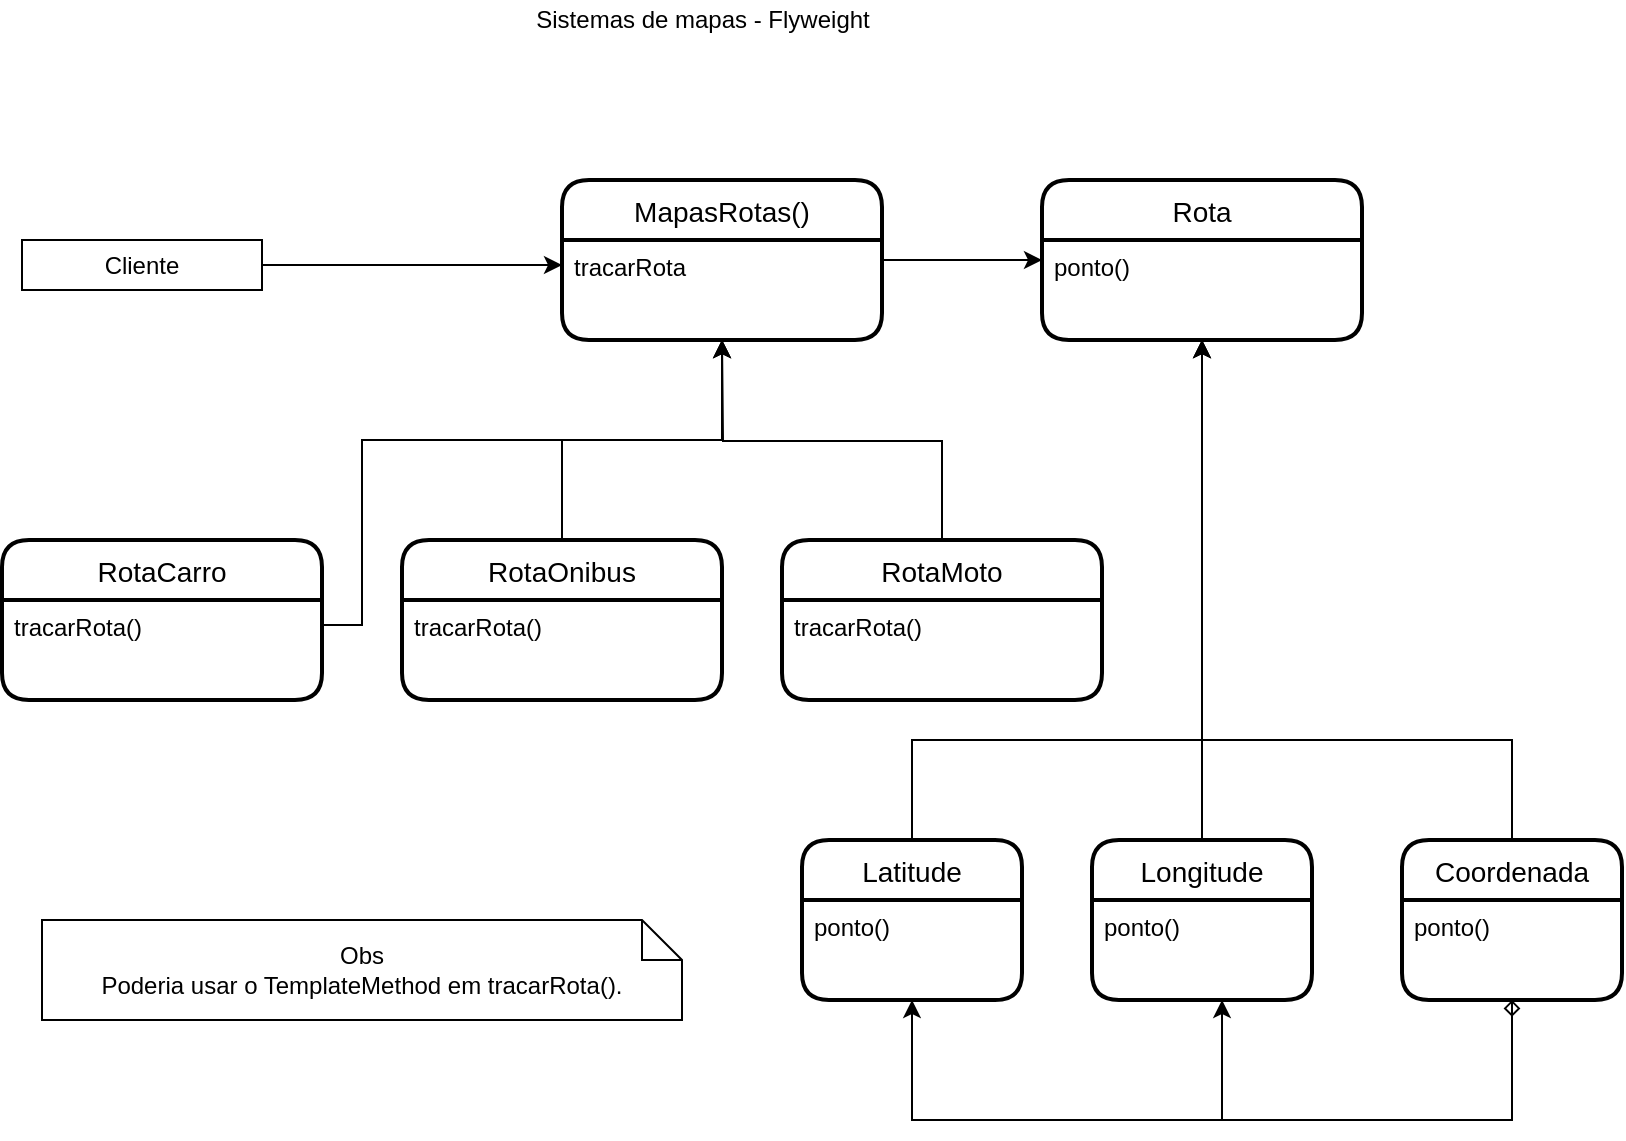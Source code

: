 <mxfile version="14.5.0" type="github" pages="2">
  <diagram id="C5RBs43oDa-KdzZeNtuy" name="Page-1">
    <mxGraphModel dx="462" dy="761" grid="1" gridSize="10" guides="1" tooltips="1" connect="1" arrows="1" fold="1" page="1" pageScale="1" pageWidth="1169" pageHeight="827" math="0" shadow="0">
      <root>
        <mxCell id="WIyWlLk6GJQsqaUBKTNV-0" />
        <mxCell id="WIyWlLk6GJQsqaUBKTNV-1" parent="WIyWlLk6GJQsqaUBKTNV-0" />
        <mxCell id="NgWSoo-fOcHoqoXjEku8-0" value="Sistemas de mapas - Flyweight" style="text;html=1;align=center;verticalAlign=middle;resizable=0;points=[];autosize=1;" vertex="1" parent="WIyWlLk6GJQsqaUBKTNV-1">
          <mxGeometry x="310" y="40" width="180" height="20" as="geometry" />
        </mxCell>
        <mxCell id="NgWSoo-fOcHoqoXjEku8-8" style="edgeStyle=orthogonalEdgeStyle;rounded=0;orthogonalLoop=1;jettySize=auto;html=1;exitX=1;exitY=0.5;exitDx=0;exitDy=0;entryX=0;entryY=0.25;entryDx=0;entryDy=0;startArrow=none;startFill=0;endArrow=classic;endFill=1;" edge="1" parent="WIyWlLk6GJQsqaUBKTNV-1" source="NgWSoo-fOcHoqoXjEku8-1" target="NgWSoo-fOcHoqoXjEku8-3">
          <mxGeometry relative="1" as="geometry" />
        </mxCell>
        <mxCell id="NgWSoo-fOcHoqoXjEku8-1" value="Cliente" style="rounded=0;whiteSpace=wrap;html=1;" vertex="1" parent="WIyWlLk6GJQsqaUBKTNV-1">
          <mxGeometry x="60" y="160" width="120" height="25" as="geometry" />
        </mxCell>
        <mxCell id="NgWSoo-fOcHoqoXjEku8-6" value="" style="edgeStyle=orthogonalEdgeStyle;rounded=0;orthogonalLoop=1;jettySize=auto;html=1;startArrow=none;startFill=0;endArrow=classic;endFill=1;" edge="1" parent="WIyWlLk6GJQsqaUBKTNV-1" source="NgWSoo-fOcHoqoXjEku8-2" target="NgWSoo-fOcHoqoXjEku8-4">
          <mxGeometry relative="1" as="geometry" />
        </mxCell>
        <mxCell id="NgWSoo-fOcHoqoXjEku8-2" value="MapasRotas()" style="swimlane;childLayout=stackLayout;horizontal=1;startSize=30;horizontalStack=0;rounded=1;fontSize=14;fontStyle=0;strokeWidth=2;resizeParent=0;resizeLast=1;shadow=0;dashed=0;align=center;" vertex="1" parent="WIyWlLk6GJQsqaUBKTNV-1">
          <mxGeometry x="330" y="130" width="160" height="80" as="geometry" />
        </mxCell>
        <mxCell id="NgWSoo-fOcHoqoXjEku8-3" value="tracarRota" style="align=left;strokeColor=none;fillColor=none;spacingLeft=4;fontSize=12;verticalAlign=top;resizable=0;rotatable=0;part=1;" vertex="1" parent="NgWSoo-fOcHoqoXjEku8-2">
          <mxGeometry y="30" width="160" height="50" as="geometry" />
        </mxCell>
        <mxCell id="NgWSoo-fOcHoqoXjEku8-4" value="Rota" style="swimlane;childLayout=stackLayout;horizontal=1;startSize=30;horizontalStack=0;rounded=1;fontSize=14;fontStyle=0;strokeWidth=2;resizeParent=0;resizeLast=1;shadow=0;dashed=0;align=center;" vertex="1" parent="WIyWlLk6GJQsqaUBKTNV-1">
          <mxGeometry x="570" y="130" width="160" height="80" as="geometry" />
        </mxCell>
        <mxCell id="NgWSoo-fOcHoqoXjEku8-5" value="ponto()" style="align=left;strokeColor=none;fillColor=none;spacingLeft=4;fontSize=12;verticalAlign=top;resizable=0;rotatable=0;part=1;" vertex="1" parent="NgWSoo-fOcHoqoXjEku8-4">
          <mxGeometry y="30" width="160" height="50" as="geometry" />
        </mxCell>
        <mxCell id="NgWSoo-fOcHoqoXjEku8-9" value="RotaCarro" style="swimlane;childLayout=stackLayout;horizontal=1;startSize=30;horizontalStack=0;rounded=1;fontSize=14;fontStyle=0;strokeWidth=2;resizeParent=0;resizeLast=1;shadow=0;dashed=0;align=center;" vertex="1" parent="WIyWlLk6GJQsqaUBKTNV-1">
          <mxGeometry x="50" y="310" width="160" height="80" as="geometry" />
        </mxCell>
        <mxCell id="NgWSoo-fOcHoqoXjEku8-10" value="tracarRota()" style="align=left;strokeColor=none;fillColor=none;spacingLeft=4;fontSize=12;verticalAlign=top;resizable=0;rotatable=0;part=1;" vertex="1" parent="NgWSoo-fOcHoqoXjEku8-9">
          <mxGeometry y="30" width="160" height="50" as="geometry" />
        </mxCell>
        <mxCell id="NgWSoo-fOcHoqoXjEku8-16" style="edgeStyle=orthogonalEdgeStyle;rounded=0;orthogonalLoop=1;jettySize=auto;html=1;exitX=0.5;exitY=0;exitDx=0;exitDy=0;entryX=0.5;entryY=1;entryDx=0;entryDy=0;startArrow=none;startFill=0;endArrow=classic;endFill=1;" edge="1" parent="WIyWlLk6GJQsqaUBKTNV-1" source="NgWSoo-fOcHoqoXjEku8-11" target="NgWSoo-fOcHoqoXjEku8-3">
          <mxGeometry relative="1" as="geometry" />
        </mxCell>
        <mxCell id="NgWSoo-fOcHoqoXjEku8-11" value="RotaOnibus" style="swimlane;childLayout=stackLayout;horizontal=1;startSize=30;horizontalStack=0;rounded=1;fontSize=14;fontStyle=0;strokeWidth=2;resizeParent=0;resizeLast=1;shadow=0;dashed=0;align=center;" vertex="1" parent="WIyWlLk6GJQsqaUBKTNV-1">
          <mxGeometry x="250" y="310" width="160" height="80" as="geometry" />
        </mxCell>
        <mxCell id="NgWSoo-fOcHoqoXjEku8-12" value="tracarRota()" style="align=left;strokeColor=none;fillColor=none;spacingLeft=4;fontSize=12;verticalAlign=top;resizable=0;rotatable=0;part=1;" vertex="1" parent="NgWSoo-fOcHoqoXjEku8-11">
          <mxGeometry y="30" width="160" height="50" as="geometry" />
        </mxCell>
        <mxCell id="NgWSoo-fOcHoqoXjEku8-17" style="edgeStyle=orthogonalEdgeStyle;rounded=0;orthogonalLoop=1;jettySize=auto;html=1;exitX=0.5;exitY=0;exitDx=0;exitDy=0;startArrow=none;startFill=0;endArrow=classic;endFill=1;" edge="1" parent="WIyWlLk6GJQsqaUBKTNV-1" source="NgWSoo-fOcHoqoXjEku8-13">
          <mxGeometry relative="1" as="geometry">
            <mxPoint x="410" y="210" as="targetPoint" />
          </mxGeometry>
        </mxCell>
        <mxCell id="NgWSoo-fOcHoqoXjEku8-13" value="RotaMoto" style="swimlane;childLayout=stackLayout;horizontal=1;startSize=30;horizontalStack=0;rounded=1;fontSize=14;fontStyle=0;strokeWidth=2;resizeParent=0;resizeLast=1;shadow=0;dashed=0;align=center;" vertex="1" parent="WIyWlLk6GJQsqaUBKTNV-1">
          <mxGeometry x="440" y="310" width="160" height="80" as="geometry" />
        </mxCell>
        <mxCell id="NgWSoo-fOcHoqoXjEku8-14" value="tracarRota()" style="align=left;strokeColor=none;fillColor=none;spacingLeft=4;fontSize=12;verticalAlign=top;resizable=0;rotatable=0;part=1;" vertex="1" parent="NgWSoo-fOcHoqoXjEku8-13">
          <mxGeometry y="30" width="160" height="50" as="geometry" />
        </mxCell>
        <mxCell id="NgWSoo-fOcHoqoXjEku8-15" style="edgeStyle=orthogonalEdgeStyle;rounded=0;orthogonalLoop=1;jettySize=auto;html=1;exitX=1;exitY=0.25;exitDx=0;exitDy=0;startArrow=none;startFill=0;endArrow=classic;endFill=1;" edge="1" parent="WIyWlLk6GJQsqaUBKTNV-1" source="NgWSoo-fOcHoqoXjEku8-10" target="NgWSoo-fOcHoqoXjEku8-3">
          <mxGeometry relative="1" as="geometry">
            <Array as="points">
              <mxPoint x="230" y="353" />
              <mxPoint x="230" y="260" />
              <mxPoint x="410" y="260" />
            </Array>
          </mxGeometry>
        </mxCell>
        <mxCell id="NgWSoo-fOcHoqoXjEku8-25" style="edgeStyle=orthogonalEdgeStyle;rounded=0;orthogonalLoop=1;jettySize=auto;html=1;exitX=0.5;exitY=0;exitDx=0;exitDy=0;entryX=0.5;entryY=1;entryDx=0;entryDy=0;startArrow=none;startFill=0;endArrow=classic;endFill=1;" edge="1" parent="WIyWlLk6GJQsqaUBKTNV-1" source="NgWSoo-fOcHoqoXjEku8-18" target="NgWSoo-fOcHoqoXjEku8-5">
          <mxGeometry relative="1" as="geometry">
            <Array as="points">
              <mxPoint x="505" y="410" />
              <mxPoint x="650" y="410" />
            </Array>
          </mxGeometry>
        </mxCell>
        <mxCell id="NgWSoo-fOcHoqoXjEku8-18" value="Latitude" style="swimlane;childLayout=stackLayout;horizontal=1;startSize=30;horizontalStack=0;rounded=1;fontSize=14;fontStyle=0;strokeWidth=2;resizeParent=0;resizeLast=1;shadow=0;dashed=0;align=center;" vertex="1" parent="WIyWlLk6GJQsqaUBKTNV-1">
          <mxGeometry x="450" y="460" width="110" height="80" as="geometry" />
        </mxCell>
        <mxCell id="NgWSoo-fOcHoqoXjEku8-19" value="ponto()" style="align=left;strokeColor=none;fillColor=none;spacingLeft=4;fontSize=12;verticalAlign=top;resizable=0;rotatable=0;part=1;" vertex="1" parent="NgWSoo-fOcHoqoXjEku8-18">
          <mxGeometry y="30" width="110" height="50" as="geometry" />
        </mxCell>
        <mxCell id="NgWSoo-fOcHoqoXjEku8-24" style="edgeStyle=orthogonalEdgeStyle;rounded=0;orthogonalLoop=1;jettySize=auto;html=1;exitX=0.5;exitY=0;exitDx=0;exitDy=0;entryX=0.5;entryY=1;entryDx=0;entryDy=0;startArrow=none;startFill=0;endArrow=classic;endFill=1;" edge="1" parent="WIyWlLk6GJQsqaUBKTNV-1" source="NgWSoo-fOcHoqoXjEku8-20" target="NgWSoo-fOcHoqoXjEku8-4">
          <mxGeometry relative="1" as="geometry" />
        </mxCell>
        <mxCell id="NgWSoo-fOcHoqoXjEku8-20" value="Longitude" style="swimlane;childLayout=stackLayout;horizontal=1;startSize=30;horizontalStack=0;rounded=1;fontSize=14;fontStyle=0;strokeWidth=2;resizeParent=0;resizeLast=1;shadow=0;dashed=0;align=center;" vertex="1" parent="WIyWlLk6GJQsqaUBKTNV-1">
          <mxGeometry x="595" y="460" width="110" height="80" as="geometry" />
        </mxCell>
        <mxCell id="NgWSoo-fOcHoqoXjEku8-21" value="ponto()" style="align=left;strokeColor=none;fillColor=none;spacingLeft=4;fontSize=12;verticalAlign=top;resizable=0;rotatable=0;part=1;" vertex="1" parent="NgWSoo-fOcHoqoXjEku8-20">
          <mxGeometry y="30" width="110" height="50" as="geometry" />
        </mxCell>
        <mxCell id="NgWSoo-fOcHoqoXjEku8-26" style="edgeStyle=orthogonalEdgeStyle;rounded=0;orthogonalLoop=1;jettySize=auto;html=1;exitX=0.5;exitY=0;exitDx=0;exitDy=0;entryX=0.5;entryY=1;entryDx=0;entryDy=0;startArrow=none;startFill=0;endArrow=classic;endFill=1;" edge="1" parent="WIyWlLk6GJQsqaUBKTNV-1" source="NgWSoo-fOcHoqoXjEku8-22" target="NgWSoo-fOcHoqoXjEku8-5">
          <mxGeometry relative="1" as="geometry">
            <Array as="points">
              <mxPoint x="805" y="410" />
              <mxPoint x="650" y="410" />
            </Array>
          </mxGeometry>
        </mxCell>
        <mxCell id="NgWSoo-fOcHoqoXjEku8-22" value="Coordenada" style="swimlane;childLayout=stackLayout;horizontal=1;startSize=30;horizontalStack=0;rounded=1;fontSize=14;fontStyle=0;strokeWidth=2;resizeParent=0;resizeLast=1;shadow=0;dashed=0;align=center;" vertex="1" parent="WIyWlLk6GJQsqaUBKTNV-1">
          <mxGeometry x="750" y="460" width="110" height="80" as="geometry" />
        </mxCell>
        <mxCell id="NgWSoo-fOcHoqoXjEku8-23" value="ponto()" style="align=left;strokeColor=none;fillColor=none;spacingLeft=4;fontSize=12;verticalAlign=top;resizable=0;rotatable=0;part=1;" vertex="1" parent="NgWSoo-fOcHoqoXjEku8-22">
          <mxGeometry y="30" width="110" height="50" as="geometry" />
        </mxCell>
        <mxCell id="NgWSoo-fOcHoqoXjEku8-27" style="edgeStyle=orthogonalEdgeStyle;rounded=0;orthogonalLoop=1;jettySize=auto;html=1;exitX=0.5;exitY=1;exitDx=0;exitDy=0;entryX=0.591;entryY=1;entryDx=0;entryDy=0;entryPerimeter=0;startArrow=none;startFill=0;endArrow=classic;endFill=1;" edge="1" parent="WIyWlLk6GJQsqaUBKTNV-1" source="NgWSoo-fOcHoqoXjEku8-23" target="NgWSoo-fOcHoqoXjEku8-21">
          <mxGeometry relative="1" as="geometry">
            <Array as="points">
              <mxPoint x="805" y="600" />
              <mxPoint x="660" y="600" />
            </Array>
          </mxGeometry>
        </mxCell>
        <mxCell id="NgWSoo-fOcHoqoXjEku8-28" style="edgeStyle=orthogonalEdgeStyle;rounded=0;orthogonalLoop=1;jettySize=auto;html=1;exitX=0.5;exitY=1;exitDx=0;exitDy=0;entryX=0.5;entryY=1;entryDx=0;entryDy=0;startArrow=diamond;startFill=0;endArrow=classic;endFill=1;" edge="1" parent="WIyWlLk6GJQsqaUBKTNV-1" source="NgWSoo-fOcHoqoXjEku8-23" target="NgWSoo-fOcHoqoXjEku8-19">
          <mxGeometry relative="1" as="geometry">
            <Array as="points">
              <mxPoint x="805" y="600" />
              <mxPoint x="505" y="600" />
            </Array>
          </mxGeometry>
        </mxCell>
        <mxCell id="NgWSoo-fOcHoqoXjEku8-29" value="Obs&lt;br&gt;Poderia usar o TemplateMethod em tracarRota()." style="shape=note;size=20;whiteSpace=wrap;html=1;" vertex="1" parent="WIyWlLk6GJQsqaUBKTNV-1">
          <mxGeometry x="70" y="500" width="320" height="50" as="geometry" />
        </mxCell>
      </root>
    </mxGraphModel>
  </diagram>
  <diagram id="gJvPcWavC9v2vCjyj011" name="Page-2">
    <mxGraphModel dx="462" dy="761" grid="1" gridSize="10" guides="1" tooltips="1" connect="1" arrows="1" fold="1" page="1" pageScale="1" pageWidth="1169" pageHeight="827" math="0" shadow="0">
      <root>
        <mxCell id="MA_nOqeNWP1o4pDqXl-5-0" />
        <mxCell id="MA_nOqeNWP1o4pDqXl-5-1" parent="MA_nOqeNWP1o4pDqXl-5-0" />
        <mxCell id="xGOv_8FkbYRrHrn0Y51W-0" value="Sistema Mercado - composite" style="text;html=1;align=center;verticalAlign=middle;resizable=0;points=[];autosize=1;" parent="MA_nOqeNWP1o4pDqXl-5-1" vertex="1">
          <mxGeometry x="315" y="60" width="170" height="20" as="geometry" />
        </mxCell>
        <mxCell id="KHovgpTRXys591jNcEs--4" style="edgeStyle=orthogonalEdgeStyle;rounded=0;orthogonalLoop=1;jettySize=auto;html=1;exitX=1;exitY=0.5;exitDx=0;exitDy=0;entryX=0;entryY=0.25;entryDx=0;entryDy=0;startArrow=none;startFill=0;endArrow=classic;endFill=1;" edge="1" parent="MA_nOqeNWP1o4pDqXl-5-1" source="KHovgpTRXys591jNcEs--0" target="KHovgpTRXys591jNcEs--2">
          <mxGeometry relative="1" as="geometry" />
        </mxCell>
        <mxCell id="KHovgpTRXys591jNcEs--0" value="Cliente" style="rounded=0;whiteSpace=wrap;html=1;" vertex="1" parent="MA_nOqeNWP1o4pDqXl-5-1">
          <mxGeometry x="90" y="150" width="100" height="30" as="geometry" />
        </mxCell>
        <mxCell id="KHovgpTRXys591jNcEs--7" value="" style="edgeStyle=orthogonalEdgeStyle;rounded=0;orthogonalLoop=1;jettySize=auto;html=1;startArrow=none;startFill=0;endArrow=classic;endFill=1;" edge="1" parent="MA_nOqeNWP1o4pDqXl-5-1" source="KHovgpTRXys591jNcEs--1" target="KHovgpTRXys591jNcEs--5">
          <mxGeometry relative="1" as="geometry" />
        </mxCell>
        <mxCell id="KHovgpTRXys591jNcEs--1" value="Caixa()" style="swimlane;childLayout=stackLayout;horizontal=1;startSize=30;horizontalStack=0;rounded=1;fontSize=14;fontStyle=0;strokeWidth=2;resizeParent=0;resizeLast=1;shadow=0;dashed=0;align=center;" vertex="1" parent="MA_nOqeNWP1o4pDqXl-5-1">
          <mxGeometry x="310" y="110" width="160" height="120" as="geometry" />
        </mxCell>
        <mxCell id="KHovgpTRXys591jNcEs--2" value="somarCompras()" style="align=left;strokeColor=none;fillColor=none;spacingLeft=4;fontSize=12;verticalAlign=top;resizable=0;rotatable=0;part=1;" vertex="1" parent="KHovgpTRXys591jNcEs--1">
          <mxGeometry y="30" width="160" height="90" as="geometry" />
        </mxCell>
        <mxCell id="KHovgpTRXys591jNcEs--5" value="Produto" style="swimlane;childLayout=stackLayout;horizontal=1;startSize=30;horizontalStack=0;rounded=1;fontSize=14;fontStyle=0;strokeWidth=2;resizeParent=0;resizeLast=1;shadow=0;dashed=0;align=center;" vertex="1" parent="MA_nOqeNWP1o4pDqXl-5-1">
          <mxGeometry x="550" y="125" width="160" height="90" as="geometry" />
        </mxCell>
        <mxCell id="KHovgpTRXys591jNcEs--6" value="+preco&#xa;+código&#xa;+descrição" style="align=left;strokeColor=none;fillColor=none;spacingLeft=4;fontSize=12;verticalAlign=top;resizable=0;rotatable=0;part=1;" vertex="1" parent="KHovgpTRXys591jNcEs--5">
          <mxGeometry y="30" width="160" height="60" as="geometry" />
        </mxCell>
        <mxCell id="KHovgpTRXys591jNcEs--9" value="Carrinho" style="swimlane;childLayout=stackLayout;horizontal=1;startSize=30;horizontalStack=0;rounded=1;fontSize=14;fontStyle=0;strokeWidth=2;resizeParent=0;resizeLast=1;shadow=0;dashed=0;align=center;" vertex="1" parent="MA_nOqeNWP1o4pDqXl-5-1">
          <mxGeometry x="840" y="140" width="160" height="80" as="geometry" />
        </mxCell>
        <mxCell id="KHovgpTRXys591jNcEs--10" value="+qtde&#xa;+produto" style="align=left;strokeColor=none;fillColor=none;spacingLeft=4;fontSize=12;verticalAlign=top;resizable=0;rotatable=0;part=1;" vertex="1" parent="KHovgpTRXys591jNcEs--9">
          <mxGeometry y="30" width="160" height="50" as="geometry" />
        </mxCell>
        <mxCell id="KHovgpTRXys591jNcEs--11" style="edgeStyle=orthogonalEdgeStyle;rounded=0;orthogonalLoop=1;jettySize=auto;html=1;exitX=0;exitY=0.25;exitDx=0;exitDy=0;startArrow=none;startFill=0;endArrow=classic;endFill=0;" edge="1" parent="MA_nOqeNWP1o4pDqXl-5-1" source="KHovgpTRXys591jNcEs--10" target="KHovgpTRXys591jNcEs--6">
          <mxGeometry relative="1" as="geometry" />
        </mxCell>
        <mxCell id="KHovgpTRXys591jNcEs--19" style="edgeStyle=orthogonalEdgeStyle;rounded=0;orthogonalLoop=1;jettySize=auto;html=1;exitX=0.5;exitY=0;exitDx=0;exitDy=0;entryX=0.5;entryY=1;entryDx=0;entryDy=0;startArrow=none;startFill=0;endArrow=block;endFill=0;" edge="1" parent="MA_nOqeNWP1o4pDqXl-5-1" source="KHovgpTRXys591jNcEs--13" target="KHovgpTRXys591jNcEs--6">
          <mxGeometry relative="1" as="geometry" />
        </mxCell>
        <mxCell id="KHovgpTRXys591jNcEs--13" value="Leite" style="swimlane;childLayout=stackLayout;horizontal=1;startSize=30;horizontalStack=0;rounded=1;fontSize=14;fontStyle=0;strokeWidth=2;resizeParent=0;resizeLast=1;shadow=0;dashed=0;align=center;" vertex="1" parent="MA_nOqeNWP1o4pDqXl-5-1">
          <mxGeometry x="360" y="360" width="160" height="100" as="geometry" />
        </mxCell>
        <mxCell id="KHovgpTRXys591jNcEs--14" value="+preco&#xa;+código&#xa;+descrição&#xa;+litros" style="align=left;strokeColor=none;fillColor=none;spacingLeft=4;fontSize=12;verticalAlign=top;resizable=0;rotatable=0;part=1;" vertex="1" parent="KHovgpTRXys591jNcEs--13">
          <mxGeometry y="30" width="160" height="70" as="geometry" />
        </mxCell>
        <mxCell id="KHovgpTRXys591jNcEs--21" style="edgeStyle=orthogonalEdgeStyle;rounded=0;orthogonalLoop=1;jettySize=auto;html=1;exitX=0.5;exitY=0;exitDx=0;exitDy=0;entryX=0.5;entryY=1;entryDx=0;entryDy=0;startArrow=none;startFill=0;endArrow=block;endFill=0;" edge="1" parent="MA_nOqeNWP1o4pDqXl-5-1" source="KHovgpTRXys591jNcEs--15" target="KHovgpTRXys591jNcEs--6">
          <mxGeometry relative="1" as="geometry" />
        </mxCell>
        <mxCell id="KHovgpTRXys591jNcEs--15" value="PãoDeForma" style="swimlane;childLayout=stackLayout;horizontal=1;startSize=30;horizontalStack=0;rounded=1;fontSize=14;fontStyle=0;strokeWidth=2;resizeParent=0;resizeLast=1;shadow=0;dashed=0;align=center;" vertex="1" parent="MA_nOqeNWP1o4pDqXl-5-1">
          <mxGeometry x="570" y="360" width="160" height="100" as="geometry" />
        </mxCell>
        <mxCell id="KHovgpTRXys591jNcEs--16" value="+preco&#xa;+código&#xa;+descrição&#xa;+peso" style="align=left;strokeColor=none;fillColor=none;spacingLeft=4;fontSize=12;verticalAlign=top;resizable=0;rotatable=0;part=1;" vertex="1" parent="KHovgpTRXys591jNcEs--15">
          <mxGeometry y="30" width="160" height="70" as="geometry" />
        </mxCell>
        <mxCell id="KHovgpTRXys591jNcEs--23" style="edgeStyle=orthogonalEdgeStyle;rounded=0;orthogonalLoop=1;jettySize=auto;html=1;exitX=0.5;exitY=0;exitDx=0;exitDy=0;entryX=0.5;entryY=1;entryDx=0;entryDy=0;startArrow=none;startFill=0;endArrow=block;endFill=0;" edge="1" parent="MA_nOqeNWP1o4pDqXl-5-1" source="KHovgpTRXys591jNcEs--17" target="KHovgpTRXys591jNcEs--6">
          <mxGeometry relative="1" as="geometry" />
        </mxCell>
        <mxCell id="KHovgpTRXys591jNcEs--17" value="Sabonete" style="swimlane;childLayout=stackLayout;horizontal=1;startSize=30;horizontalStack=0;rounded=1;fontSize=14;fontStyle=0;strokeWidth=2;resizeParent=0;resizeLast=1;shadow=0;dashed=0;align=center;" vertex="1" parent="MA_nOqeNWP1o4pDqXl-5-1">
          <mxGeometry x="780" y="360" width="160" height="100" as="geometry" />
        </mxCell>
        <mxCell id="KHovgpTRXys591jNcEs--18" value="+preco&#xa;+código&#xa;+descrição&#xa;+peso" style="align=left;strokeColor=none;fillColor=none;spacingLeft=4;fontSize=12;verticalAlign=top;resizable=0;rotatable=0;part=1;" vertex="1" parent="KHovgpTRXys591jNcEs--17">
          <mxGeometry y="30" width="160" height="70" as="geometry" />
        </mxCell>
        <mxCell id="KHovgpTRXys591jNcEs--24" value="Obs:&lt;br&gt;Composite(Carrinho) permite armazenar as quantidades das vendas de cada produto." style="shape=note;size=20;whiteSpace=wrap;html=1;" vertex="1" parent="MA_nOqeNWP1o4pDqXl-5-1">
          <mxGeometry x="30" y="390" width="300" height="60" as="geometry" />
        </mxCell>
      </root>
    </mxGraphModel>
  </diagram>
</mxfile>
